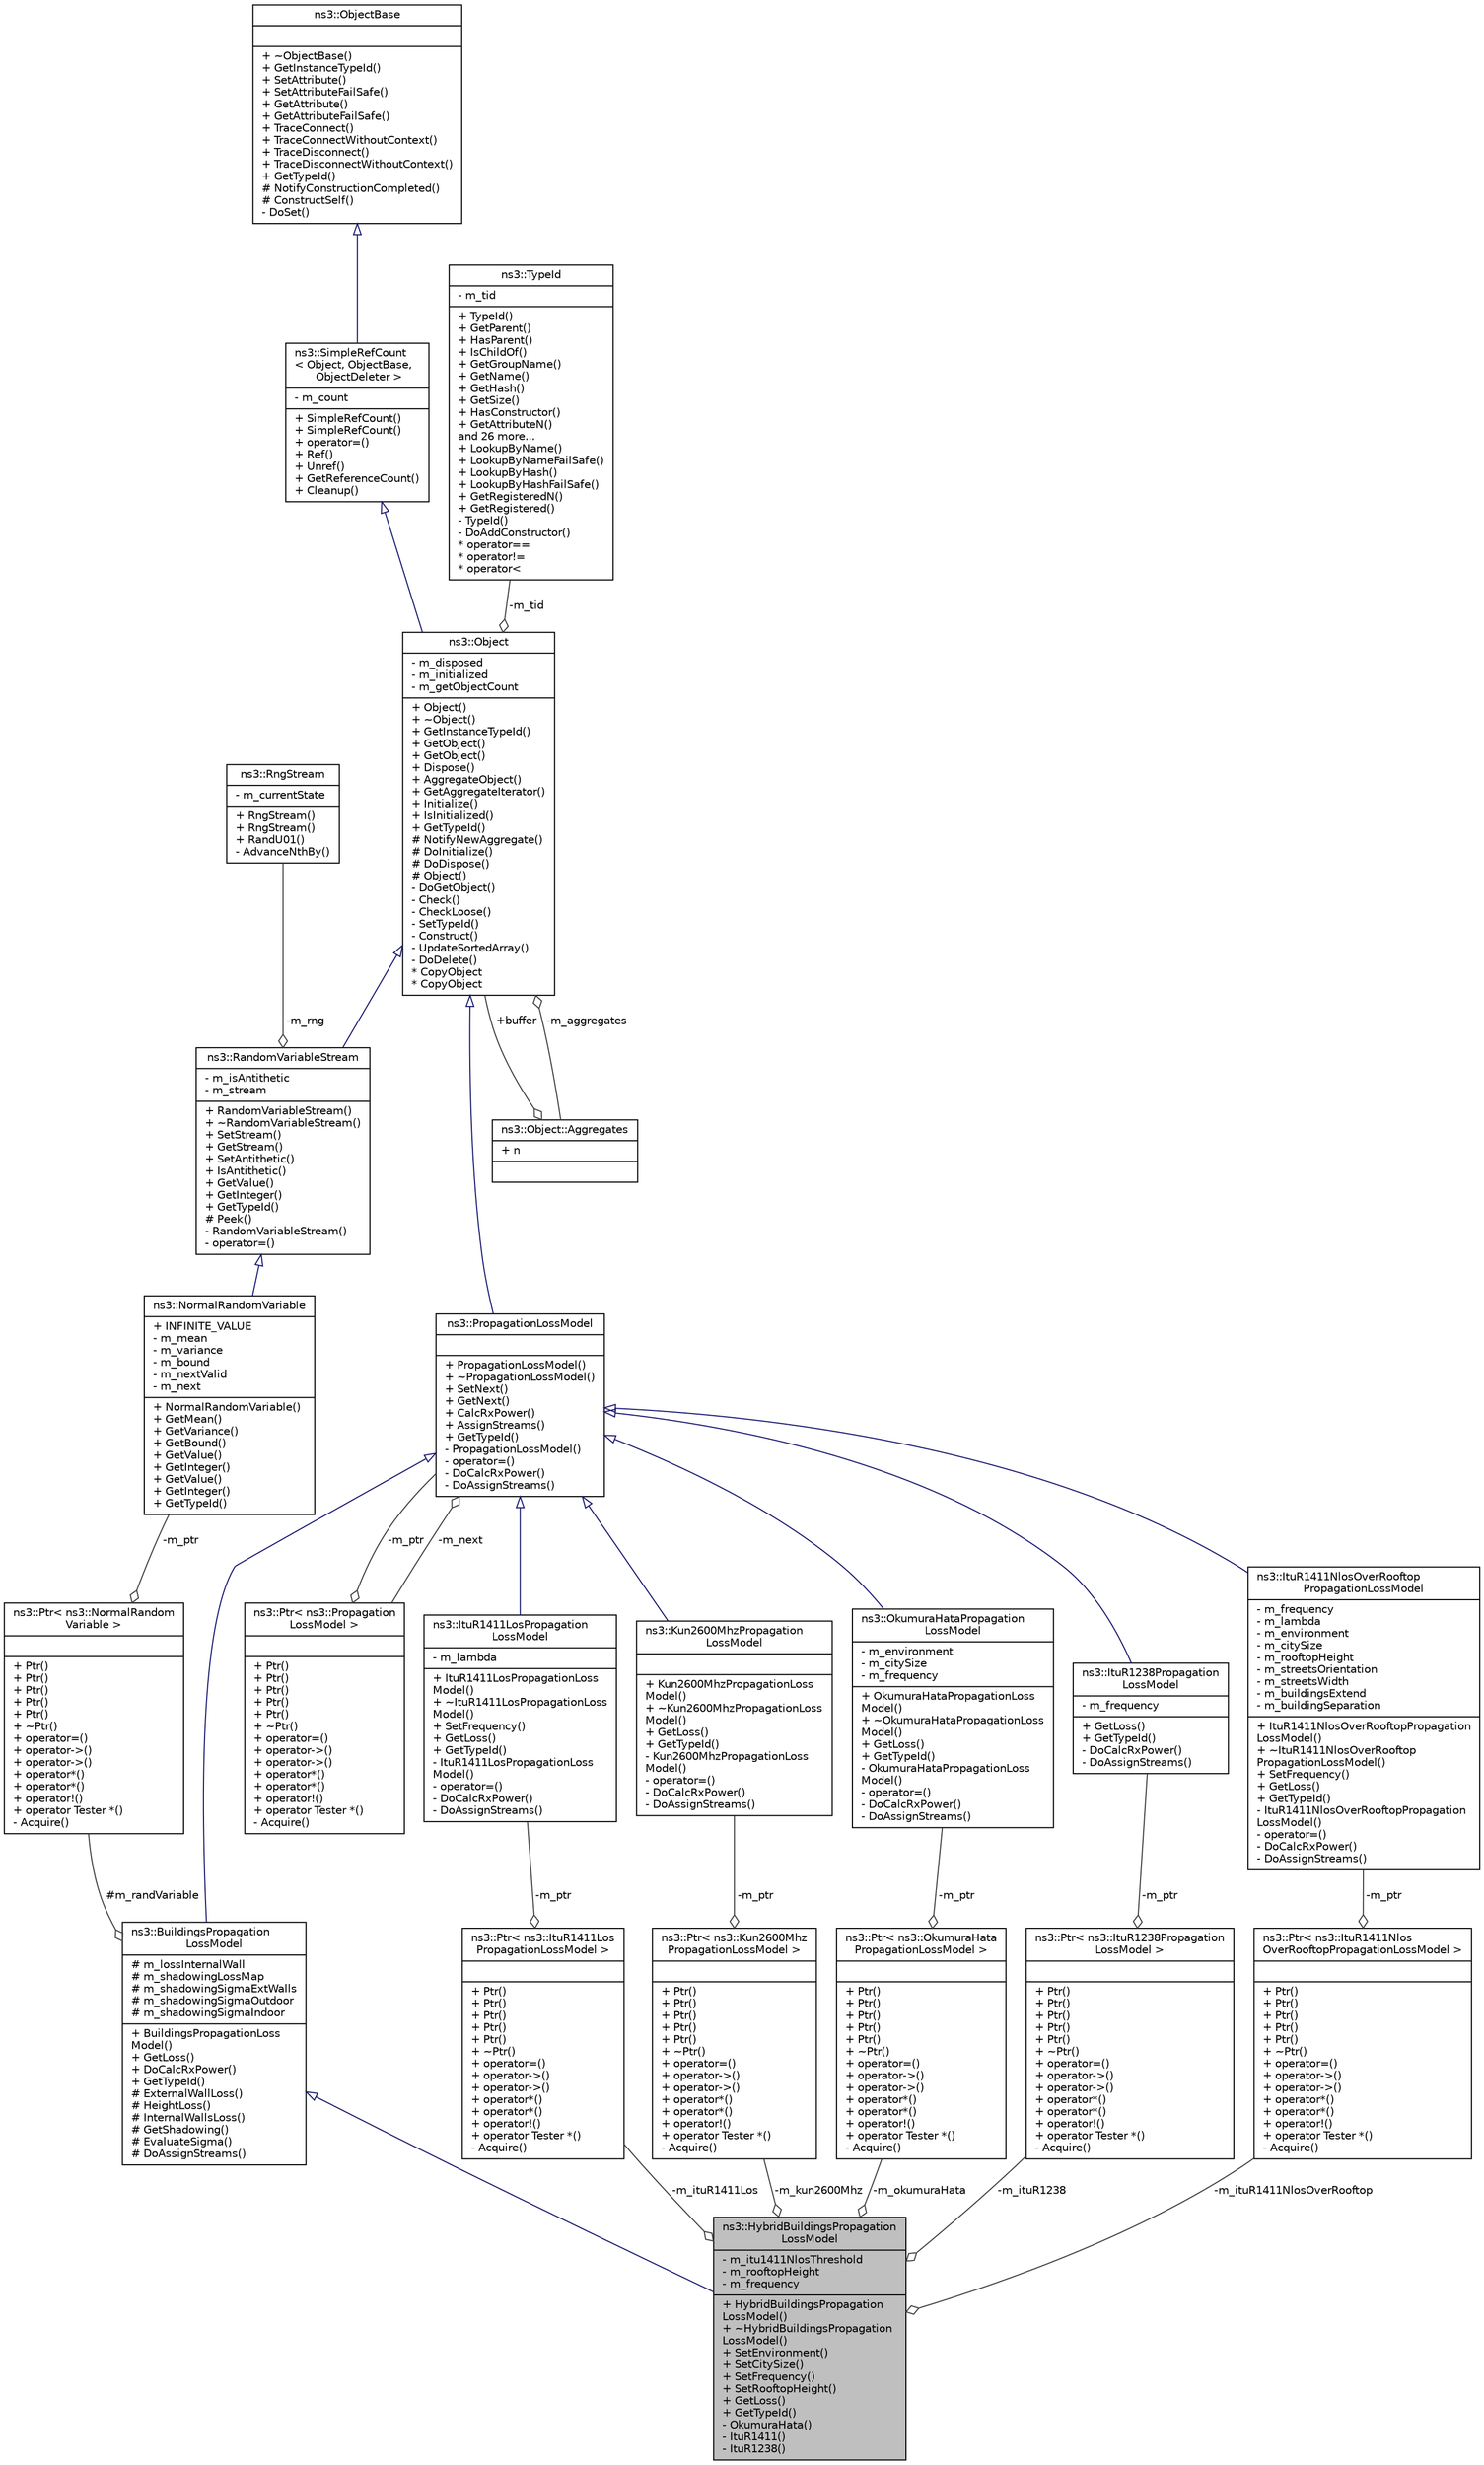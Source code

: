 digraph "ns3::HybridBuildingsPropagationLossModel"
{
  edge [fontname="Helvetica",fontsize="10",labelfontname="Helvetica",labelfontsize="10"];
  node [fontname="Helvetica",fontsize="10",shape=record];
  Node1 [label="{ns3::HybridBuildingsPropagation\lLossModel\n|- m_itu1411NlosThreshold\l- m_rooftopHeight\l- m_frequency\l|+ HybridBuildingsPropagation\lLossModel()\l+ ~HybridBuildingsPropagation\lLossModel()\l+ SetEnvironment()\l+ SetCitySize()\l+ SetFrequency()\l+ SetRooftopHeight()\l+ GetLoss()\l+ GetTypeId()\l- OkumuraHata()\l- ItuR1411()\l- ItuR1238()\l}",height=0.2,width=0.4,color="black", fillcolor="grey75", style="filled", fontcolor="black"];
  Node2 -> Node1 [dir="back",color="midnightblue",fontsize="10",style="solid",arrowtail="onormal"];
  Node2 [label="{ns3::BuildingsPropagation\lLossModel\n|# m_lossInternalWall\l# m_shadowingLossMap\l# m_shadowingSigmaExtWalls\l# m_shadowingSigmaOutdoor\l# m_shadowingSigmaIndoor\l|+ BuildingsPropagationLoss\lModel()\l+ GetLoss()\l+ DoCalcRxPower()\l+ GetTypeId()\l# ExternalWallLoss()\l# HeightLoss()\l# InternalWallsLoss()\l# GetShadowing()\l# EvaluateSigma()\l# DoAssignStreams()\l}",height=0.2,width=0.4,color="black", fillcolor="white", style="filled",URL="$db/db0/classns3_1_1BuildingsPropagationLossModel.html"];
  Node3 -> Node2 [dir="back",color="midnightblue",fontsize="10",style="solid",arrowtail="onormal"];
  Node3 [label="{ns3::PropagationLossModel\n||+ PropagationLossModel()\l+ ~PropagationLossModel()\l+ SetNext()\l+ GetNext()\l+ CalcRxPower()\l+ AssignStreams()\l+ GetTypeId()\l- PropagationLossModel()\l- operator=()\l- DoCalcRxPower()\l- DoAssignStreams()\l}",height=0.2,width=0.4,color="black", fillcolor="white", style="filled",URL="$d7/df9/classns3_1_1PropagationLossModel.html",tooltip="Models the propagation loss through a transmission medium. "];
  Node4 -> Node3 [dir="back",color="midnightblue",fontsize="10",style="solid",arrowtail="onormal"];
  Node4 [label="{ns3::Object\n|- m_disposed\l- m_initialized\l- m_getObjectCount\l|+ Object()\l+ ~Object()\l+ GetInstanceTypeId()\l+ GetObject()\l+ GetObject()\l+ Dispose()\l+ AggregateObject()\l+ GetAggregateIterator()\l+ Initialize()\l+ IsInitialized()\l+ GetTypeId()\l# NotifyNewAggregate()\l# DoInitialize()\l# DoDispose()\l# Object()\l- DoGetObject()\l- Check()\l- CheckLoose()\l- SetTypeId()\l- Construct()\l- UpdateSortedArray()\l- DoDelete()\l* CopyObject\l* CopyObject\l}",height=0.2,width=0.4,color="black", fillcolor="white", style="filled",URL="$d9/d77/classns3_1_1Object.html",tooltip="A base class which provides memory management and object aggregation. "];
  Node5 -> Node4 [dir="back",color="midnightblue",fontsize="10",style="solid",arrowtail="onormal"];
  Node5 [label="{ns3::SimpleRefCount\l\< Object, ObjectBase,\l ObjectDeleter \>\n|- m_count\l|+ SimpleRefCount()\l+ SimpleRefCount()\l+ operator=()\l+ Ref()\l+ Unref()\l+ GetReferenceCount()\l+ Cleanup()\l}",height=0.2,width=0.4,color="black", fillcolor="white", style="filled",URL="$da/da1/classns3_1_1SimpleRefCount.html"];
  Node6 -> Node5 [dir="back",color="midnightblue",fontsize="10",style="solid",arrowtail="onormal"];
  Node6 [label="{ns3::ObjectBase\n||+ ~ObjectBase()\l+ GetInstanceTypeId()\l+ SetAttribute()\l+ SetAttributeFailSafe()\l+ GetAttribute()\l+ GetAttributeFailSafe()\l+ TraceConnect()\l+ TraceConnectWithoutContext()\l+ TraceDisconnect()\l+ TraceDisconnectWithoutContext()\l+ GetTypeId()\l# NotifyConstructionCompleted()\l# ConstructSelf()\l- DoSet()\l}",height=0.2,width=0.4,color="black", fillcolor="white", style="filled",URL="$d2/dac/classns3_1_1ObjectBase.html",tooltip="Anchor the ns-3 type and attribute system. "];
  Node7 -> Node4 [color="grey25",fontsize="10",style="solid",label=" -m_tid" ,arrowhead="odiamond"];
  Node7 [label="{ns3::TypeId\n|- m_tid\l|+ TypeId()\l+ GetParent()\l+ HasParent()\l+ IsChildOf()\l+ GetGroupName()\l+ GetName()\l+ GetHash()\l+ GetSize()\l+ HasConstructor()\l+ GetAttributeN()\land 26 more...\l+ LookupByName()\l+ LookupByNameFailSafe()\l+ LookupByHash()\l+ LookupByHashFailSafe()\l+ GetRegisteredN()\l+ GetRegistered()\l- TypeId()\l- DoAddConstructor()\l* operator==\l* operator!=\l* operator\<\l}",height=0.2,width=0.4,color="black", fillcolor="white", style="filled",URL="$d6/d11/classns3_1_1TypeId.html",tooltip="a unique identifier for an interface. "];
  Node8 -> Node4 [color="grey25",fontsize="10",style="solid",label=" -m_aggregates" ,arrowhead="odiamond"];
  Node8 [label="{ns3::Object::Aggregates\n|+ n\l|}",height=0.2,width=0.4,color="black", fillcolor="white", style="filled",URL="$d5/de9/structns3_1_1Object_1_1Aggregates.html"];
  Node4 -> Node8 [color="grey25",fontsize="10",style="solid",label=" +buffer" ,arrowhead="odiamond"];
  Node9 -> Node3 [color="grey25",fontsize="10",style="solid",label=" -m_next" ,arrowhead="odiamond"];
  Node9 [label="{ns3::Ptr\< ns3::Propagation\lLossModel \>\n||+ Ptr()\l+ Ptr()\l+ Ptr()\l+ Ptr()\l+ Ptr()\l+ ~Ptr()\l+ operator=()\l+ operator-\>()\l+ operator-\>()\l+ operator*()\l+ operator*()\l+ operator!()\l+ operator Tester *()\l- Acquire()\l}",height=0.2,width=0.4,color="black", fillcolor="white", style="filled",URL="$dc/d90/classns3_1_1Ptr.html"];
  Node3 -> Node9 [color="grey25",fontsize="10",style="solid",label=" -m_ptr" ,arrowhead="odiamond"];
  Node10 -> Node2 [color="grey25",fontsize="10",style="solid",label=" #m_randVariable" ,arrowhead="odiamond"];
  Node10 [label="{ns3::Ptr\< ns3::NormalRandom\lVariable \>\n||+ Ptr()\l+ Ptr()\l+ Ptr()\l+ Ptr()\l+ Ptr()\l+ ~Ptr()\l+ operator=()\l+ operator-\>()\l+ operator-\>()\l+ operator*()\l+ operator*()\l+ operator!()\l+ operator Tester *()\l- Acquire()\l}",height=0.2,width=0.4,color="black", fillcolor="white", style="filled",URL="$dc/d90/classns3_1_1Ptr.html"];
  Node11 -> Node10 [color="grey25",fontsize="10",style="solid",label=" -m_ptr" ,arrowhead="odiamond"];
  Node11 [label="{ns3::NormalRandomVariable\n|+ INFINITE_VALUE\l- m_mean\l- m_variance\l- m_bound\l- m_nextValid\l- m_next\l|+ NormalRandomVariable()\l+ GetMean()\l+ GetVariance()\l+ GetBound()\l+ GetValue()\l+ GetInteger()\l+ GetValue()\l+ GetInteger()\l+ GetTypeId()\l}",height=0.2,width=0.4,color="black", fillcolor="white", style="filled",URL="$d7/d87/classns3_1_1NormalRandomVariable.html",tooltip="The normal (Gaussian) distribution Random Number Generator (RNG) that allows stream numbers to be set..."];
  Node12 -> Node11 [dir="back",color="midnightblue",fontsize="10",style="solid",arrowtail="onormal"];
  Node12 [label="{ns3::RandomVariableStream\n|- m_isAntithetic\l- m_stream\l|+ RandomVariableStream()\l+ ~RandomVariableStream()\l+ SetStream()\l+ GetStream()\l+ SetAntithetic()\l+ IsAntithetic()\l+ GetValue()\l+ GetInteger()\l+ GetTypeId()\l# Peek()\l- RandomVariableStream()\l- operator=()\l}",height=0.2,width=0.4,color="black", fillcolor="white", style="filled",URL="$dc/daa/classns3_1_1RandomVariableStream.html",tooltip="The basic uniform Random Number Generator (RNG). "];
  Node4 -> Node12 [dir="back",color="midnightblue",fontsize="10",style="solid",arrowtail="onormal"];
  Node13 -> Node12 [color="grey25",fontsize="10",style="solid",label=" -m_rng" ,arrowhead="odiamond"];
  Node13 [label="{ns3::RngStream\n|- m_currentState\l|+ RngStream()\l+ RngStream()\l+ RandU01()\l- AdvanceNthBy()\l}",height=0.2,width=0.4,color="black", fillcolor="white", style="filled",URL="$da/d35/classns3_1_1RngStream.html",tooltip="Combined Multiple-Recursive Generator MRG32k3a. "];
  Node14 -> Node1 [color="grey25",fontsize="10",style="solid",label=" -m_ituR1411Los" ,arrowhead="odiamond"];
  Node14 [label="{ns3::Ptr\< ns3::ItuR1411Los\lPropagationLossModel \>\n||+ Ptr()\l+ Ptr()\l+ Ptr()\l+ Ptr()\l+ Ptr()\l+ ~Ptr()\l+ operator=()\l+ operator-\>()\l+ operator-\>()\l+ operator*()\l+ operator*()\l+ operator!()\l+ operator Tester *()\l- Acquire()\l}",height=0.2,width=0.4,color="black", fillcolor="white", style="filled",URL="$dc/d90/classns3_1_1Ptr.html"];
  Node15 -> Node14 [color="grey25",fontsize="10",style="solid",label=" -m_ptr" ,arrowhead="odiamond"];
  Node15 [label="{ns3::ItuR1411LosPropagation\lLossModel\n|- m_lambda\l|+ ItuR1411LosPropagationLoss\lModel()\l+ ~ItuR1411LosPropagationLoss\lModel()\l+ SetFrequency()\l+ GetLoss()\l+ GetTypeId()\l- ItuR1411LosPropagationLoss\lModel()\l- operator=()\l- DoCalcRxPower()\l- DoAssignStreams()\l}",height=0.2,width=0.4,color="black", fillcolor="white", style="filled",URL="$d4/da8/classns3_1_1ItuR1411LosPropagationLossModel.html",tooltip="the ITU-R 1411 LOS propagation model "];
  Node3 -> Node15 [dir="back",color="midnightblue",fontsize="10",style="solid",arrowtail="onormal"];
  Node16 -> Node1 [color="grey25",fontsize="10",style="solid",label=" -m_kun2600Mhz" ,arrowhead="odiamond"];
  Node16 [label="{ns3::Ptr\< ns3::Kun2600Mhz\lPropagationLossModel \>\n||+ Ptr()\l+ Ptr()\l+ Ptr()\l+ Ptr()\l+ Ptr()\l+ ~Ptr()\l+ operator=()\l+ operator-\>()\l+ operator-\>()\l+ operator*()\l+ operator*()\l+ operator!()\l+ operator Tester *()\l- Acquire()\l}",height=0.2,width=0.4,color="black", fillcolor="white", style="filled",URL="$dc/d90/classns3_1_1Ptr.html"];
  Node17 -> Node16 [color="grey25",fontsize="10",style="solid",label=" -m_ptr" ,arrowhead="odiamond"];
  Node17 [label="{ns3::Kun2600MhzPropagation\lLossModel\n||+ Kun2600MhzPropagationLoss\lModel()\l+ ~Kun2600MhzPropagationLoss\lModel()\l+ GetLoss()\l+ GetTypeId()\l- Kun2600MhzPropagationLoss\lModel()\l- operator=()\l- DoCalcRxPower()\l- DoAssignStreams()\l}",height=0.2,width=0.4,color="black", fillcolor="white", style="filled",URL="$db/d8c/classns3_1_1Kun2600MhzPropagationLossModel.html",tooltip="Empirical propagation model for the 2.6 GHz frequency. "];
  Node3 -> Node17 [dir="back",color="midnightblue",fontsize="10",style="solid",arrowtail="onormal"];
  Node18 -> Node1 [color="grey25",fontsize="10",style="solid",label=" -m_okumuraHata" ,arrowhead="odiamond"];
  Node18 [label="{ns3::Ptr\< ns3::OkumuraHata\lPropagationLossModel \>\n||+ Ptr()\l+ Ptr()\l+ Ptr()\l+ Ptr()\l+ Ptr()\l+ ~Ptr()\l+ operator=()\l+ operator-\>()\l+ operator-\>()\l+ operator*()\l+ operator*()\l+ operator!()\l+ operator Tester *()\l- Acquire()\l}",height=0.2,width=0.4,color="black", fillcolor="white", style="filled",URL="$dc/d90/classns3_1_1Ptr.html"];
  Node19 -> Node18 [color="grey25",fontsize="10",style="solid",label=" -m_ptr" ,arrowhead="odiamond"];
  Node19 [label="{ns3::OkumuraHataPropagation\lLossModel\n|- m_environment\l- m_citySize\l- m_frequency\l|+ OkumuraHataPropagationLoss\lModel()\l+ ~OkumuraHataPropagationLoss\lModel()\l+ GetLoss()\l+ GetTypeId()\l- OkumuraHataPropagationLoss\lModel()\l- operator=()\l- DoCalcRxPower()\l- DoAssignStreams()\l}",height=0.2,width=0.4,color="black", fillcolor="white", style="filled",URL="$d7/df9/classns3_1_1OkumuraHataPropagationLossModel.html",tooltip="this class implements the Okumura Hata propagation loss model "];
  Node3 -> Node19 [dir="back",color="midnightblue",fontsize="10",style="solid",arrowtail="onormal"];
  Node20 -> Node1 [color="grey25",fontsize="10",style="solid",label=" -m_ituR1238" ,arrowhead="odiamond"];
  Node20 [label="{ns3::Ptr\< ns3::ItuR1238Propagation\lLossModel \>\n||+ Ptr()\l+ Ptr()\l+ Ptr()\l+ Ptr()\l+ Ptr()\l+ ~Ptr()\l+ operator=()\l+ operator-\>()\l+ operator-\>()\l+ operator*()\l+ operator*()\l+ operator!()\l+ operator Tester *()\l- Acquire()\l}",height=0.2,width=0.4,color="black", fillcolor="white", style="filled",URL="$dc/d90/classns3_1_1Ptr.html"];
  Node21 -> Node20 [color="grey25",fontsize="10",style="solid",label=" -m_ptr" ,arrowhead="odiamond"];
  Node21 [label="{ns3::ItuR1238Propagation\lLossModel\n|- m_frequency\l|+ GetLoss()\l+ GetTypeId()\l- DoCalcRxPower()\l- DoAssignStreams()\l}",height=0.2,width=0.4,color="black", fillcolor="white", style="filled",URL="$df/d3f/classns3_1_1ItuR1238PropagationLossModel.html"];
  Node3 -> Node21 [dir="back",color="midnightblue",fontsize="10",style="solid",arrowtail="onormal"];
  Node22 -> Node1 [color="grey25",fontsize="10",style="solid",label=" -m_ituR1411NlosOverRooftop" ,arrowhead="odiamond"];
  Node22 [label="{ns3::Ptr\< ns3::ItuR1411Nlos\lOverRooftopPropagationLossModel \>\n||+ Ptr()\l+ Ptr()\l+ Ptr()\l+ Ptr()\l+ Ptr()\l+ ~Ptr()\l+ operator=()\l+ operator-\>()\l+ operator-\>()\l+ operator*()\l+ operator*()\l+ operator!()\l+ operator Tester *()\l- Acquire()\l}",height=0.2,width=0.4,color="black", fillcolor="white", style="filled",URL="$dc/d90/classns3_1_1Ptr.html"];
  Node23 -> Node22 [color="grey25",fontsize="10",style="solid",label=" -m_ptr" ,arrowhead="odiamond"];
  Node23 [label="{ns3::ItuR1411NlosOverRooftop\lPropagationLossModel\n|- m_frequency\l- m_lambda\l- m_environment\l- m_citySize\l- m_rooftopHeight\l- m_streetsOrientation\l- m_streetsWidth\l- m_buildingsExtend\l- m_buildingSeparation\l|+ ItuR1411NlosOverRooftopPropagation\lLossModel()\l+ ~ItuR1411NlosOverRooftop\lPropagationLossModel()\l+ SetFrequency()\l+ GetLoss()\l+ GetTypeId()\l- ItuR1411NlosOverRooftopPropagation\lLossModel()\l- operator=()\l- DoCalcRxPower()\l- DoAssignStreams()\l}",height=0.2,width=0.4,color="black", fillcolor="white", style="filled",URL="$d6/d73/classns3_1_1ItuR1411NlosOverRooftopPropagationLossModel.html",tooltip="the ITU-R 1411 NLOS over rooftop propagation model "];
  Node3 -> Node23 [dir="back",color="midnightblue",fontsize="10",style="solid",arrowtail="onormal"];
}
